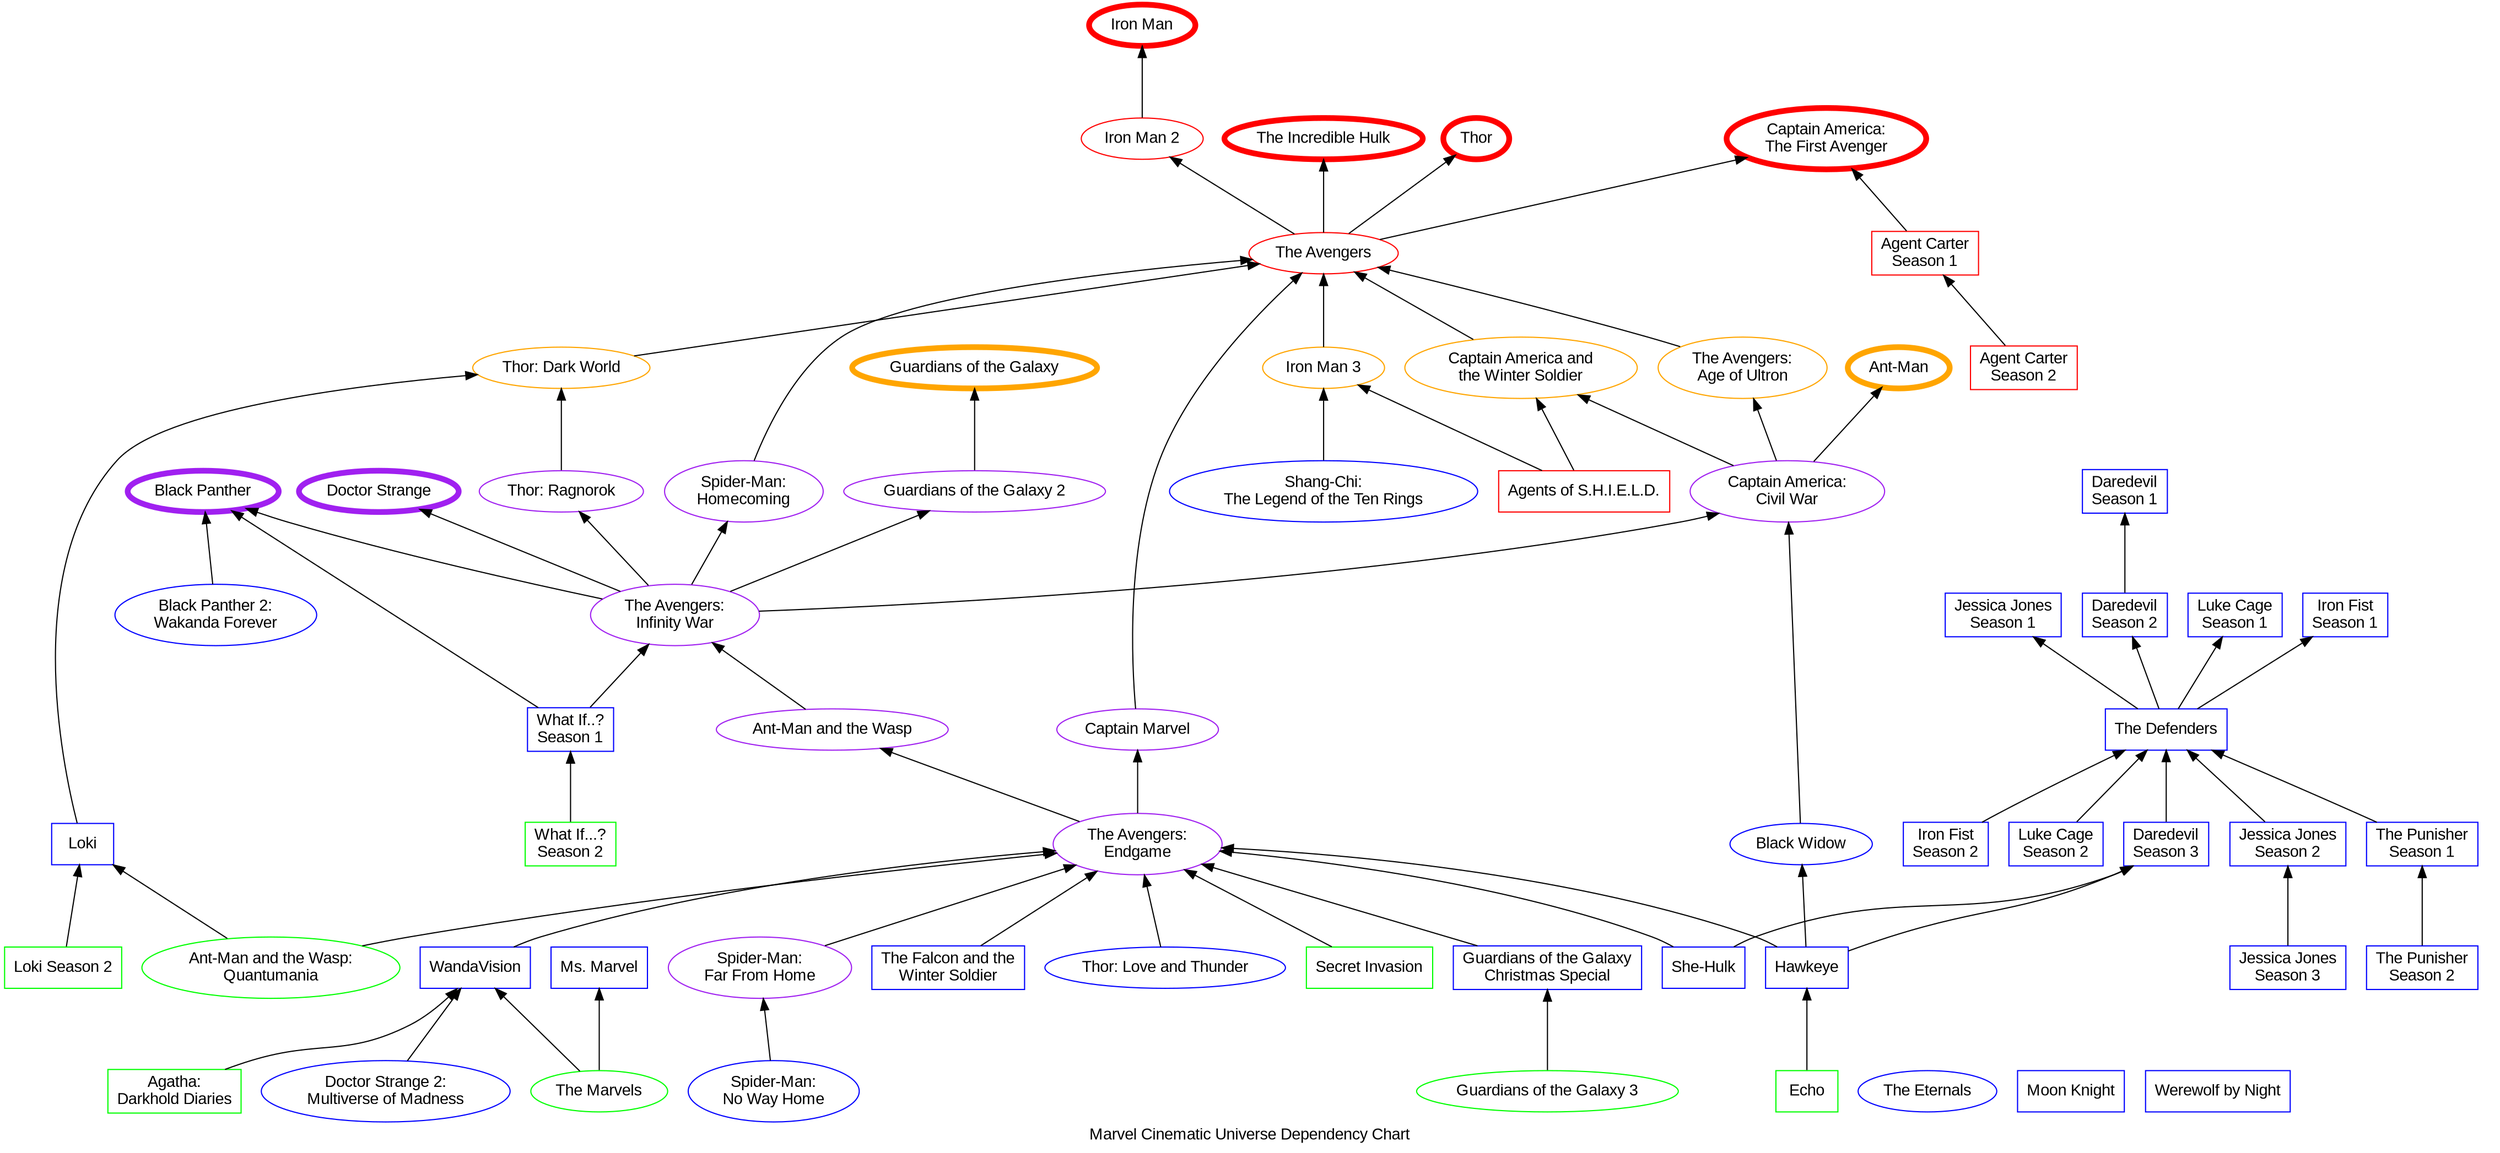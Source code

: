 digraph mcu {
  label="Marvel Cinematic Universe Dependency Chart";
  ranksep=0.75;
  
  graph [fontname="Arial" rankdir="BT"];
  node [fontname="Arial"];
  edge [fontname="Arial"];

  # Phase 1
  ironman1 [label="Iron Man" color=red penwidth=5]
  thehulk [label="The Incredible Hulk" color=red penwidth=5]
  ironman2 [label="Iron Man 2" color=red]
  capamerica1 [label="Captain America:\nThe First Avenger" color=red penwidth=5]
  thor1 [label="Thor" color=red penwidth=5]
  avengers [label="The Avengers" color=red]

  # Phase 2
  ironman3 [label="Iron Man 3" color=orange]
  thor2 [label="Thor: Dark World" color=orange]
  capamerica2 [label="Captain America and\nthe Winter Soldier" color=orange]
  guardians1 [label="Guardians of the Galaxy" color=orange penwidth=5]
  ageofultron [label="The Avengers:\nAge of Ultron" color=orange]
  antman [label="Ant-Man" color=orange penwidth=5]

  # Phase 3
  civilwar [label="Captain America:\nCivil War" color=purple]
  docstrange [label="Doctor Strange" color=purple penwidth=5]
  guardians2 [label="Guardians of the Galaxy 2" color=purple]
  spidey1 [label="Spider-Man:\nHomecoming" color=purple]
  thor3 [label="Thor: Ragnorok" color=purple]
  bpanther1 [label="Black Panther" color=purple penwidth=5];
  bpanther2 [label="Black Panther 2:\nWakanda Forever" color=blue];
  whatif1 [label="What If..?\nSeason 1" color=blue shape=box];
  whatif2 [label="What If...?\nSeason 2" color=green shape=box];
  infinitywar [label="The Avengers:\nInfinity War" color=purple]
  antman2 [label="Ant-Man and the Wasp" color=purple]
  capmarvel [label="Captain Marvel" color=purple]
  endgame [label="The Avengers:\nEndgame" color=purple]
  spidey2 [label="Spider-Man:\nFar From Home" color=purple]

  # Phase 4
  wandavision [label="WandaVision" color=blue shape=box];
  falcon [label="The Falcon and the\nWinter Soldier" color=blue shape=box]
  loki1 [label="Loki" color=blue shape=box]
  bwidow [label="Black Widow" color=blue]
  shangchi [label="Shang-Chi:\nThe Legend of the Ten Rings" color=blue]
  eternals [label="The Eternals" color=blue]
  hawkeye [label="Hawkeye" color=blue shape=box]
  spidey3 [label="Spider-Man:\nNo Way Home" color=blue]
  moonknight [label="Moon Knight" color=blue shape=box]
  docstrange2 [label="Doctor Strange 2:\nMultiverse of Madness" color=blue]
  msmarvel [label="Ms. Marvel" color=blue shape=box]
  thor4 [label="Thor: Love and Thunder" color=blue]
  shehulk [label="She-Hulk" color=blue shape=box]
  werewolf [label="Werewolf by Night" color=blue shape=box]
  guardiansxmas [label="Guardians of the Galaxy\nChristmas Special" color=blue shape=box]

  # Phase 5
  antman3 [label="Ant-Man and the Wasp:\nQuantumania" color=green]
  guardians3 [label="Guardians of the Galaxy 3" color=green]
  secretinvasion [label="Secret Invasion" color=green shape=box]
  loki2 [label="Loki Season 2" color=green shape=box]
  themarvels [label="The Marvels" color=green]
  echo [label="Echo" color=green shape=box]
  darkhold [label="Agatha:\nDarkhold Diaries" color=green shape=box]

  # TV Series
  agentshield [label="Agents of S.H.I.E.L.D." color=red shape=box]
  agentcarter1 [label="Agent Carter\nSeason 1" color=red shape=box]
  agentcarter2 [label="Agent Carter\nSeason 2" color=red shape=box]

  # Defenders Saga
  subgraph cluster_defenders {
  graph [style="invis"];
  daredevil1 [label="Daredevil\nSeason 1" color=blue shape=box]
  jjones1 [label="Jessica Jones\nSeason 1" color=blue shape=box]
  daredevil2 [label="Daredevil\nSeason 2" color=blue shape=box]
  lukecage1 [label="Luke Cage\nSeason 1" color=blue shape=box]
  ironfist1 [label="Iron Fist\nSeason 1" color=blue shape=box]
  defenders [label="The Defenders" color=blue shape=box]
  punisher1 [label="The Punisher\nSeason 1" color=blue shape=box]
  jjones2 [label="Jessica Jones\nSeason 2" color=blue shape=box]
  lukecage2 [label="Luke Cage\nSeason 2" color=blue shape=box]
  ironfist2 [label="Iron Fist\nSeason 2" color=blue shape=box]
  daredevil3 [label="Daredevil\nSeason 3" color=blue shape=box]
  punisher2 [label="The Punisher\nSeason 2" color=blue shape=box]
  jjones3 [label="Jessica Jones\nSeason 3" color=blue shape=box]
  }
  
  #### Dependencies

  # Iron Man 2 builds on Iron Man 1
  ironman2 -> ironman1

  # Introduces Black Widow and War Machine
  avengers -> ironman2

  # Introduces Thor and Loki
  avengers -> thor1

  # Introduces Captain America and Bucky Barnes
  avengers -> capamerica1

  # Introduces Hulk
  avengers -> thehulk

  # Stark's emotions in Iron Man 3 are all about battle of NYC.
  ironman3 -> avengers;

  # Thor's experiences with Loki are formative in The Dark World.
  thor2 -> avengers;

  # The Avengers establishes Captain America as a member of S.H.I.E.L.D.
  capamerica2 -> avengers;

  # Spiderman starts with a cleanup of the battle of NYC.
  spidey1 -> avengers;

  # The battle of NYC and Stark's subsequent fears are what push Stark to create
  # Ultron.
  ageofultron -> avengers;

  # The Winter Soldier is a pivotal character in Civil War.
  civilwar -> capamerica2;

  # The central plot depends on Tony nearly destroying the world with Ultron.
  civilwar -> ageofultron;

  # Antman participates in Civil War.
  civilwar -> antman;

  # The Guardians of the Galaxy need to be established.
  guardians2 -> guardians1;

  thor3 -> thor2;
  
  # Thor 2 introduces Reality Infinity Stone, also pushes Thor to be homeless,
  # Loki to find a better version of himself.
  infinitywar -> thor3;

  # Establishes a divided and weakened Avengers, and highlights Vision
  # as the keeper of the Mind infinity stone.
  infinitywar -> civilwar;

  # Black Widow is on the run for violating the Sokovia Accords, established in
  # Civil War.
  bwidow -> civilwar;

  # Introduces Doctor Strange, Time infinity stone.
  infinitywar -> docstrange;

  # Introduces guardians, Mantis, Power infinity stone.
  infinitywar -> guardians2;

  # Peter and Tony's relationship is assumed in Infinity War.
  infinitywar -> spidey1;

  # Black Panther and Wakanda has a significant role in Infinity War.
  infinitywar -> bpanther1;

  # The Avengers introduces Nick Fury.
  capmarvel -> avengers;

  # Captain Marvel needs to be introduced for Endgame
  endgame -> capmarvel;

  # Spiderman 2 is post-Blip, Tony is gone, Fury tries to step in.
  spidey2 -> endgame;

  # Plot of Spiderman 3 depends on post-credits Spiderman 2 scene.
  spidey3 -> spidey2;

  # Backstory on why Wanda is so messed up.
  wandavision -> endgame

  # Kang the Conqueror is introduced in Loki.  Without it, Quantumania
  # falls totally flat (who is this Kang guy anyway?).  Probably a
  # reason for its poor reviews.
  antman3 -> loki1;

  # Multiverse of Madness is not comprehensible without knowing the events
  # of WandaVision.  This is a strong dependency.
  docstrange2 -> wandavision;

  # Wakanda Forever proceeds directly from Black Panther, with very little
  # influence on the plot from the greater MCU.
  bpanther2 -> bpanther1;

  # Infinity War and its dependencies are almost enough to entirely
  # grasp whatif's variants and overarching plot.
  whatif1 -> infinitywar

  # What If..? has an episode incorporating Killmonger, not appearing in Infinity
  # War but only introduced in Black Panther
  whatif1 -> bpanther1

  # What If 2 has no post-Infinity War references, so it really only depends
  # on What If 1.
  whatif2 -> whatif1

  # This is bizarre, but the *end credit scene* of Ant-Man and the
  # Wasp is kind of plot critical, showing how Scott was trapped in
  # the quantum realm during the blip.  The beginning of endgame makes
  # no damn sense without this crucial scene.
  antman2 -> infinitywar;
  endgame -> antman2;

  # Antman3 definitively starts post-Blip.
  antman3 -> endgame;

  # Main character gains superpowers from Wandavision events.
  themarvels -> wandavision;

  # Main character gains superpowers from Ms. Marvel events.
  themarvels -> msmarvel;

  # Agent Carter introduced
  agentcarter1 -> capamerica1
  agentcarter2 -> agentcarter1
  
  # Iron Man 3 has the Mandarin, which appears later in Shang Chi
  shangchi -> ironman3;

  # Iron Man 3 introduces the Extremis virus, a plot point in Agents
  agentshield -> ironman3;

  # Important Winter Soldier events occur in Agents
  agentshield -> capamerica2

  # Direct sequels
  defenders -> daredevil2 -> daredevil1;
  defenders -> jjones1;
  defenders -> lukecage1;
  defenders -> ironfist1;
  daredevil3 -> defenders;
  jjones2 -> defenders;
  lukecage2 -> defenders;
  ironfist2 -> defenders;
  punisher1 -> defenders;
  punisher2 -> punisher1;
  jjones3 -> jjones2

  # Loki needs context from Thor: Dark World where Frigga dies, and
  # the Avengers where his variant diverges.
  loki2 -> loki1 -> thor2;

  # Part of plot needs Clint's failure to save Natasha
  hawkeye -> endgame;

  # Kingpin's reappearance as a villain happens in Hawkeye
  hawkeye -> daredevil3;

  # Part of plot revolves around Yelena's anger at Clint
  hawkeye -> bwidow;

  # Smart Hulk appears in Endgame, and She-Hulk starts with her
  # relationship with Bruce
  shehulk -> endgame;

  # Daredevil figures in She-Hulk Epi 8.
  shehulk -> daredevil3;

  # Part of Secret Invasion is that Fury has lost his contacts
  # after the Blip
  secretinvasion -> endgame;

  # Agatha is introduced in Wandavision
  darkhold -> wandavision;

  # The main story line for Falcon is post-Blip after Cap America gives up his
  # shield.
  falcon -> endgame;

  # The beginning starts with Thor's hanging out with the Guardians, which
  # happens in Endgame
  thor4 -> endgame;

  # Spurred by the events of Endgame and depends on being post-Blip.
  guardiansxmas -> endgame

  # The Guardian's Christmas special clarifies the relationship
  # between Quill and Mantis and sets up the beginning of Guardians 3.
  guardians3 -> guardiansxmas;

  # Echo is introduced in Hawkeye
  echo -> hawkeye;
}
